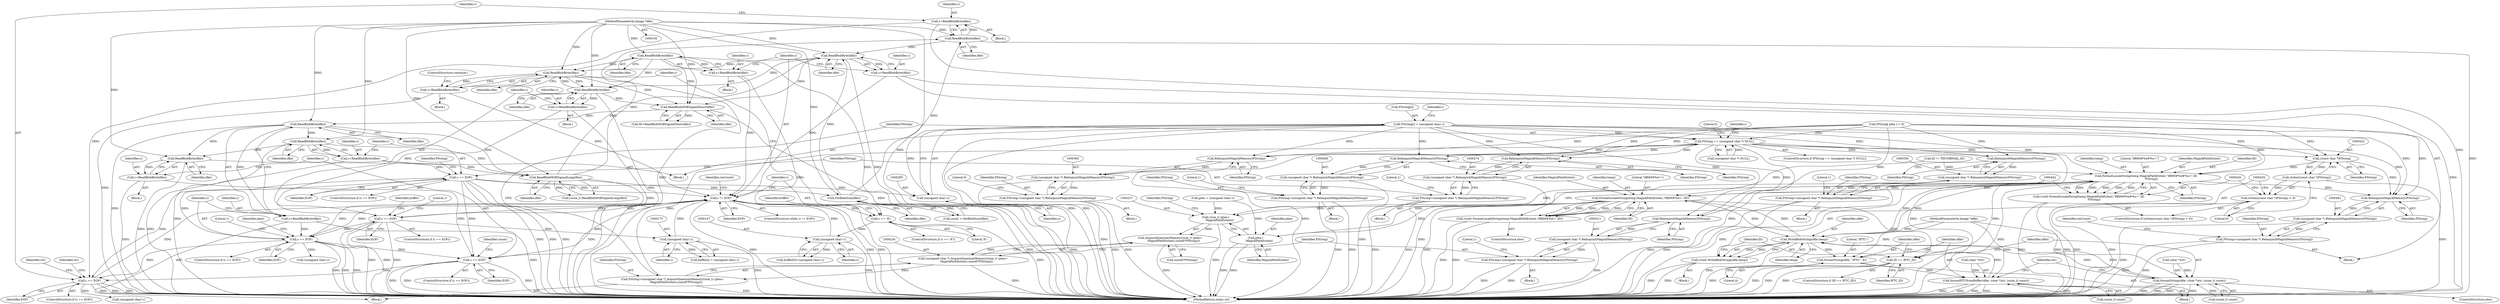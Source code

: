 digraph "0_ImageMagick_cb1214c124e1bd61f7dd551b94a794864861592e@pointer" {
"1000280" [label="(Call,PString[i] = (unsigned char) c)"];
"1000284" [label="(Call,(unsigned char) c)"];
"1000267" [label="(Call,c == EOF)"];
"1000262" [label="(Call,c=ReadBlobByte(ifile))"];
"1000264" [label="(Call,ReadBlobByte(ifile))"];
"1000217" [label="(Call,ReadBlobByte(ifile))"];
"1000204" [label="(Call,ReadBlobMSBSignedShort(ifile))"];
"1000129" [label="(Call,ReadBlobByte(ifile))"];
"1000106" [label="(MethodParameterIn,Image *ifile)"];
"1000488" [label="(Call,ReadBlobByte(ifile))"];
"1000330" [label="(Call,GetBlobSize(ifile))"];
"1000321" [label="(Call,ReadBlobMSBSignedLong(ifile))"];
"1000301" [label="(Call,ReadBlobByte(ifile))"];
"1000384" [label="(Call,ReadBlobByte(ifile))"];
"1000199" [label="(Call,ReadBlobByte(ifile))"];
"1000161" [label="(Call,ReadBlobByte(ifile))"];
"1000220" [label="(Call,c == EOF)"];
"1000215" [label="(Call,c=ReadBlobByte(ifile))"];
"1000164" [label="(Call,c == EOF)"];
"1000159" [label="(Call,c=ReadBlobByte(ifile))"];
"1000132" [label="(Call,c != EOF)"];
"1000127" [label="(Call,c=ReadBlobByte(ifile))"];
"1000486" [label="(Call,c=ReadBlobByte(ifile))"];
"1000197" [label="(Call,c=ReadBlobByte(ifile))"];
"1000146" [label="(Call,(unsigned char) c)"];
"1000137" [label="(Call,c == '8')"];
"1000174" [label="(Call,(unsigned char) c)"];
"1000387" [label="(Call,c == EOF)"];
"1000382" [label="(Call,c=ReadBlobByte(ifile))"];
"1000304" [label="(Call,c == EOF)"];
"1000299" [label="(Call,c=ReadBlobByte(ifile))"];
"1000245" [label="(Call,PString == (unsigned char *) NULL)"];
"1000275" [label="(Call,RelinquishMagickMemory(PString))"];
"1000273" [label="(Call,(unsigned char *) RelinquishMagickMemory(PString))"];
"1000271" [label="(Call,PString=(unsigned char *) RelinquishMagickMemory(PString))"];
"1000312" [label="(Call,RelinquishMagickMemory(PString))"];
"1000310" [label="(Call,(unsigned char *) RelinquishMagickMemory(PString))"];
"1000308" [label="(Call,PString=(unsigned char *) RelinquishMagickMemory(PString))"];
"1000337" [label="(Call,RelinquishMagickMemory(PString))"];
"1000335" [label="(Call,(unsigned char *) RelinquishMagickMemory(PString))"];
"1000333" [label="(Call,PString=(unsigned char *) RelinquishMagickMemory(PString))"];
"1000366" [label="(Call,RelinquishMagickMemory(PString))"];
"1000364" [label="(Call,(unsigned char *) RelinquishMagickMemory(PString))"];
"1000362" [label="(Call,PString=(unsigned char *) RelinquishMagickMemory(PString))"];
"1000401" [label="(Call,RelinquishMagickMemory(PString))"];
"1000399" [label="(Call,(unsigned char *) RelinquishMagickMemory(PString))"];
"1000397" [label="(Call,PString=(unsigned char *) RelinquishMagickMemory(PString))"];
"1000421" [label="(Call,(const char *)PString)"];
"1000420" [label="(Call,strlen((const char *)PString))"];
"1000419" [label="(Call,strlen((const char *)PString) > 0)"];
"1000427" [label="(Call,FormatLocaleString(temp,MagickPathExtent,\"8BIM#%d#%s=\",ID,\n            PString))"];
"1000236" [label="(Call,(size_t) (plen+\n        MagickPathExtent))"];
"1000235" [label="(Call,AcquireQuantumMemory((size_t) (plen+\n        MagickPathExtent),sizeof(*PString)))"];
"1000233" [label="(Call,(unsigned char *) AcquireQuantumMemory((size_t) (plen+\n        MagickPathExtent),sizeof(*PString)))"];
"1000231" [label="(Call,PString=(unsigned char *) AcquireQuantumMemory((size_t) (plen+\n        MagickPathExtent),sizeof(*PString)))"];
"1000238" [label="(Call,plen+\n        MagickPathExtent)"];
"1000425" [label="(Call,(void) FormatLocaleString(temp,MagickPathExtent,\"8BIM#%d#%s=\",ID,\n            PString))"];
"1000436" [label="(Call,FormatLocaleString(temp,MagickPathExtent,\"8BIM#%d=\",ID))"];
"1000434" [label="(Call,(void) FormatLocaleString(temp,MagickPathExtent,\"8BIM#%d=\",ID))"];
"1000443" [label="(Call,WriteBlobString(ofile,temp))"];
"1000441" [label="(Call,(void) WriteBlobString(ofile,temp))"];
"1000451" [label="(Call,formatString(ofile, \"IPTC\", 4))"];
"1000455" [label="(Call,formatIPTCfromBuffer(ofile, (char *)str, (ssize_t) count))"];
"1000464" [label="(Call,formatString(ofile, (char *)str, (ssize_t) count))"];
"1000447" [label="(Call,ID == IPTC_ID)"];
"1000482" [label="(Call,RelinquishMagickMemory(PString))"];
"1000480" [label="(Call,(unsigned char *) RelinquishMagickMemory(PString))"];
"1000478" [label="(Call,PString=(unsigned char *) RelinquishMagickMemory(PString))"];
"1000334" [label="(Identifier,PString)"];
"1000441" [label="(Call,(void) WriteBlobString(ofile,temp))"];
"1000219" [label="(ControlStructure,if (c == EOF))"];
"1000457" [label="(Call,(char *)str)"];
"1000487" [label="(Identifier,c)"];
"1000389" [label="(Identifier,EOF)"];
"1000264" [label="(Call,ReadBlobByte(ifile))"];
"1000129" [label="(Call,ReadBlobByte(ifile))"];
"1000246" [label="(Identifier,PString)"];
"1000251" [label="(Literal,0)"];
"1000243" [label="(Identifier,PString)"];
"1000454" [label="(Literal,4)"];
"1000202" [label="(Call,ID=ReadBlobMSBSignedShort(ifile))"];
"1000436" [label="(Call,FormatLocaleString(temp,MagickPathExtent,\"8BIM#%d=\",ID))"];
"1000216" [label="(Identifier,c)"];
"1000466" [label="(Call,(char *)str)"];
"1000160" [label="(Identifier,c)"];
"1000298" [label="(Block,)"];
"1000392" [label="(Identifier,str)"];
"1000418" [label="(ControlStructure,if (strlen((const char *)PString) > 0))"];
"1000132" [label="(Call,c != EOF)"];
"1000333" [label="(Call,PString=(unsigned char *) RelinquishMagickMemory(PString))"];
"1000402" [label="(Identifier,PString)"];
"1000263" [label="(Identifier,c)"];
"1000201" [label="(ControlStructure,continue;)"];
"1000431" [label="(Identifier,ID)"];
"1000427" [label="(Call,FormatLocaleString(temp,MagickPathExtent,\"8BIM#%d#%s=\",ID,\n            PString))"];
"1000134" [label="(Identifier,EOF)"];
"1000453" [label="(Literal,\"IPTC\")"];
"1000448" [label="(Identifier,ID)"];
"1000270" [label="(Block,)"];
"1000390" [label="(Block,)"];
"1000469" [label="(Call,(ssize_t) count)"];
"1000174" [label="(Call,(unsigned char) c)"];
"1000302" [label="(Identifier,ifile)"];
"1000284" [label="(Call,(unsigned char) c)"];
"1000128" [label="(Identifier,c)"];
"1000485" [label="(Identifier,resCount)"];
"1000332" [label="(Block,)"];
"1000107" [label="(MethodParameterIn,Image *ofile)"];
"1000272" [label="(Identifier,PString)"];
"1000444" [label="(Identifier,ofile)"];
"1000231" [label="(Call,PString=(unsigned char *) AcquireQuantumMemory((size_t) (plen+\n        MagickPathExtent),sizeof(*PString)))"];
"1000138" [label="(Identifier,c)"];
"1000225" [label="(Literal,1)"];
"1000331" [label="(Identifier,ifile)"];
"1000361" [label="(Block,)"];
"1000397" [label="(Call,PString=(unsigned char *) RelinquishMagickMemory(PString))"];
"1000483" [label="(Identifier,PString)"];
"1000489" [label="(Identifier,ifile)"];
"1000338" [label="(Identifier,PString)"];
"1000148" [label="(Identifier,c)"];
"1000460" [label="(Call,(ssize_t) count)"];
"1000388" [label="(Identifier,c)"];
"1000306" [label="(Identifier,EOF)"];
"1000491" [label="(Identifier,resCount)"];
"1000142" [label="(Call,buffer[0]=(unsigned char) c)"];
"1000322" [label="(Identifier,ifile)"];
"1000369" [label="(Literal,0)"];
"1000269" [label="(Identifier,EOF)"];
"1000169" [label="(Literal,1)"];
"1000381" [label="(Block,)"];
"1000432" [label="(Identifier,PString)"];
"1000387" [label="(Call,c == EOF)"];
"1000235" [label="(Call,AcquireQuantumMemory((size_t) (plen+\n        MagickPathExtent),sizeof(*PString)))"];
"1000172" [label="(Identifier,buffer)"];
"1000451" [label="(Call,formatString(ofile, \"IPTC\", 4))"];
"1000366" [label="(Call,RelinquishMagickMemory(PString))"];
"1000398" [label="(Identifier,PString)"];
"1000401" [label="(Call,RelinquishMagickMemory(PString))"];
"1000312" [label="(Call,RelinquishMagickMemory(PString))"];
"1000480" [label="(Call,(unsigned char *) RelinquishMagickMemory(PString))"];
"1000276" [label="(Identifier,PString)"];
"1000450" [label="(Block,)"];
"1000226" [label="(Call,plen = (unsigned char) c)"];
"1000280" [label="(Call,PString[i] = (unsigned char) c)"];
"1000176" [label="(Identifier,c)"];
"1000301" [label="(Call,ReadBlobByte(ifile))"];
"1000287" [label="(Call,PString[ plen ] = 0)"];
"1000382" [label="(Call,c=ReadBlobByte(ifile))"];
"1000486" [label="(Call,c=ReadBlobByte(ifile))"];
"1000166" [label="(Identifier,EOF)"];
"1000136" [label="(ControlStructure,if (c == '8'))"];
"1000299" [label="(Call,c=ReadBlobByte(ifile))"];
"1000133" [label="(Identifier,c)"];
"1000428" [label="(Identifier,temp)"];
"1000275" [label="(Call,RelinquishMagickMemory(PString))"];
"1000318" [label="(Identifier,count)"];
"1000205" [label="(Identifier,ifile)"];
"1000465" [label="(Identifier,ofile)"];
"1000197" [label="(Call,c=ReadBlobByte(ifile))"];
"1000108" [label="(Block,)"];
"1000305" [label="(Identifier,c)"];
"1000445" [label="(Identifier,temp)"];
"1000439" [label="(Literal,\"8BIM#%d=\")"];
"1000367" [label="(Identifier,PString)"];
"1000464" [label="(Call,formatString(ofile, (char *)str, (ssize_t) count))"];
"1000335" [label="(Call,(unsigned char *) RelinquishMagickMemory(PString))"];
"1000385" [label="(Identifier,ifile)"];
"1000217" [label="(Call,ReadBlobByte(ifile))"];
"1000267" [label="(Call,c == EOF)"];
"1000130" [label="(Identifier,ifile)"];
"1000232" [label="(Identifier,PString)"];
"1000271" [label="(Call,PString=(unsigned char *) RelinquishMagickMemory(PString))"];
"1000158" [label="(Block,)"];
"1000310" [label="(Call,(unsigned char *) RelinquishMagickMemory(PString))"];
"1000440" [label="(Identifier,ID)"];
"1000254" [label="(Identifier,i)"];
"1000473" [label="(Identifier,str)"];
"1000165" [label="(Identifier,c)"];
"1000463" [label="(ControlStructure,else)"];
"1000282" [label="(Identifier,PString)"];
"1000286" [label="(Identifier,c)"];
"1000300" [label="(Identifier,c)"];
"1000307" [label="(Block,)"];
"1000244" [label="(ControlStructure,if (PString == (unsigned char *) NULL))"];
"1000159" [label="(Call,c=ReadBlobByte(ifile))"];
"1000162" [label="(Identifier,ifile)"];
"1000423" [label="(Identifier,PString)"];
"1000266" [label="(ControlStructure,if (c == EOF))"];
"1000419" [label="(Call,strlen((const char *)PString) > 0)"];
"1000328" [label="(Call,count > GetBlobSize(ifile))"];
"1000363" [label="(Identifier,PString)"];
"1000420" [label="(Call,strlen((const char *)PString))"];
"1000273" [label="(Call,(unsigned char *) RelinquishMagickMemory(PString))"];
"1000281" [label="(Call,PString[i])"];
"1000434" [label="(Call,(void) FormatLocaleString(temp,MagickPathExtent,\"8BIM#%d=\",ID))"];
"1000144" [label="(Identifier,buffer)"];
"1000247" [label="(Call,(unsigned char *) NULL)"];
"1000303" [label="(ControlStructure,if (c == EOF))"];
"1000313" [label="(Identifier,PString)"];
"1000414" [label="(Call,ID != THUMBNAIL_ID)"];
"1000260" [label="(Identifier,i)"];
"1000240" [label="(Identifier,MagickPathExtent)"];
"1000446" [label="(ControlStructure,if (ID == IPTC_ID))"];
"1000215" [label="(Call,c=ReadBlobByte(ifile))"];
"1000384" [label="(Call,ReadBlobByte(ifile))"];
"1000308" [label="(Call,PString=(unsigned char *) RelinquishMagickMemory(PString))"];
"1000456" [label="(Identifier,ofile)"];
"1000222" [label="(Identifier,EOF)"];
"1000430" [label="(Literal,\"8BIM#%d#%s=\")"];
"1000227" [label="(Identifier,plen)"];
"1000417" [label="(Block,)"];
"1000319" [label="(Call,(ssize_t) ReadBlobMSBSignedLong(ifile))"];
"1000425" [label="(Call,(void) FormatLocaleString(temp,MagickPathExtent,\"8BIM#%d#%s=\",ID,\n            PString))"];
"1000492" [label="(MethodReturn,static int)"];
"1000204" [label="(Call,ReadBlobMSBSignedShort(ifile))"];
"1000127" [label="(Call,c=ReadBlobByte(ifile))"];
"1000164" [label="(Call,c == EOF)"];
"1000452" [label="(Identifier,ofile)"];
"1000239" [label="(Identifier,plen)"];
"1000137" [label="(Call,c == '8')"];
"1000221" [label="(Identifier,c)"];
"1000316" [label="(Literal,1)"];
"1000362" [label="(Call,PString=(unsigned char *) RelinquishMagickMemory(PString))"];
"1000424" [label="(Literal,0)"];
"1000443" [label="(Call,WriteBlobString(ofile,temp))"];
"1000199" [label="(Call,ReadBlobByte(ifile))"];
"1000218" [label="(Identifier,ifile)"];
"1000386" [label="(ControlStructure,if (c == EOF))"];
"1000341" [label="(Literal,1)"];
"1000213" [label="(Block,)"];
"1000170" [label="(Call,buffer[i] = (unsigned char) c)"];
"1000321" [label="(Call,ReadBlobMSBSignedLong(ifile))"];
"1000139" [label="(Literal,'8')"];
"1000161" [label="(Call,ReadBlobByte(ifile))"];
"1000200" [label="(Identifier,ifile)"];
"1000482" [label="(Call,RelinquishMagickMemory(PString))"];
"1000438" [label="(Identifier,MagickPathExtent)"];
"1000478" [label="(Call,PString=(unsigned char *) RelinquishMagickMemory(PString))"];
"1000163" [label="(ControlStructure,if (c == EOF))"];
"1000265" [label="(Identifier,ifile)"];
"1000245" [label="(Call,PString == (unsigned char *) NULL)"];
"1000447" [label="(Call,ID == IPTC_ID)"];
"1000455" [label="(Call,formatIPTCfromBuffer(ofile, (char *)str, (ssize_t) count))"];
"1000268" [label="(Identifier,c)"];
"1000408" [label="(Identifier,str)"];
"1000106" [label="(MethodParameterIn,Image *ifile)"];
"1000479" [label="(Identifier,PString)"];
"1000437" [label="(Identifier,temp)"];
"1000488" [label="(Call,ReadBlobByte(ifile))"];
"1000262" [label="(Call,c=ReadBlobByte(ifile))"];
"1000364" [label="(Call,(unsigned char *) RelinquishMagickMemory(PString))"];
"1000399" [label="(Call,(unsigned char *) RelinquishMagickMemory(PString))"];
"1000241" [label="(Call,sizeof(*PString))"];
"1000220" [label="(Call,c == EOF)"];
"1000433" [label="(ControlStructure,else)"];
"1000410" [label="(Call,(unsigned char) c)"];
"1000236" [label="(Call,(size_t) (plen+\n        MagickPathExtent))"];
"1000135" [label="(Block,)"];
"1000198" [label="(Identifier,c)"];
"1000429" [label="(Identifier,MagickPathExtent)"];
"1000233" [label="(Call,(unsigned char *) AcquireQuantumMemory((size_t) (plen+\n        MagickPathExtent),sizeof(*PString)))"];
"1000383" [label="(Identifier,c)"];
"1000304" [label="(Call,c == EOF)"];
"1000228" [label="(Call,(unsigned char) c)"];
"1000421" [label="(Call,(const char *)PString)"];
"1000196" [label="(Block,)"];
"1000330" [label="(Call,GetBlobSize(ifile))"];
"1000405" [label="(Literal,1)"];
"1000238" [label="(Call,plen+\n        MagickPathExtent)"];
"1000261" [label="(Block,)"];
"1000449" [label="(Identifier,IPTC_ID)"];
"1000131" [label="(ControlStructure,while (c != EOF))"];
"1000146" [label="(Call,(unsigned char) c)"];
"1000279" [label="(Literal,1)"];
"1000337" [label="(Call,RelinquishMagickMemory(PString))"];
"1000309" [label="(Identifier,PString)"];
"1000280" -> "1000261"  [label="AST: "];
"1000280" -> "1000284"  [label="CFG: "];
"1000281" -> "1000280"  [label="AST: "];
"1000284" -> "1000280"  [label="AST: "];
"1000260" -> "1000280"  [label="CFG: "];
"1000280" -> "1000492"  [label="DDG: "];
"1000280" -> "1000492"  [label="DDG: "];
"1000280" -> "1000245"  [label="DDG: "];
"1000280" -> "1000275"  [label="DDG: "];
"1000284" -> "1000280"  [label="DDG: "];
"1000280" -> "1000312"  [label="DDG: "];
"1000280" -> "1000337"  [label="DDG: "];
"1000280" -> "1000366"  [label="DDG: "];
"1000280" -> "1000401"  [label="DDG: "];
"1000280" -> "1000421"  [label="DDG: "];
"1000280" -> "1000427"  [label="DDG: "];
"1000280" -> "1000482"  [label="DDG: "];
"1000284" -> "1000286"  [label="CFG: "];
"1000285" -> "1000284"  [label="AST: "];
"1000286" -> "1000284"  [label="AST: "];
"1000284" -> "1000492"  [label="DDG: "];
"1000267" -> "1000284"  [label="DDG: "];
"1000267" -> "1000266"  [label="AST: "];
"1000267" -> "1000269"  [label="CFG: "];
"1000268" -> "1000267"  [label="AST: "];
"1000269" -> "1000267"  [label="AST: "];
"1000272" -> "1000267"  [label="CFG: "];
"1000282" -> "1000267"  [label="CFG: "];
"1000267" -> "1000492"  [label="DDG: "];
"1000267" -> "1000492"  [label="DDG: "];
"1000267" -> "1000492"  [label="DDG: "];
"1000267" -> "1000132"  [label="DDG: "];
"1000262" -> "1000267"  [label="DDG: "];
"1000220" -> "1000267"  [label="DDG: "];
"1000267" -> "1000304"  [label="DDG: "];
"1000267" -> "1000387"  [label="DDG: "];
"1000262" -> "1000261"  [label="AST: "];
"1000262" -> "1000264"  [label="CFG: "];
"1000263" -> "1000262"  [label="AST: "];
"1000264" -> "1000262"  [label="AST: "];
"1000268" -> "1000262"  [label="CFG: "];
"1000262" -> "1000492"  [label="DDG: "];
"1000264" -> "1000262"  [label="DDG: "];
"1000264" -> "1000265"  [label="CFG: "];
"1000265" -> "1000264"  [label="AST: "];
"1000264" -> "1000492"  [label="DDG: "];
"1000217" -> "1000264"  [label="DDG: "];
"1000106" -> "1000264"  [label="DDG: "];
"1000264" -> "1000301"  [label="DDG: "];
"1000264" -> "1000321"  [label="DDG: "];
"1000217" -> "1000215"  [label="AST: "];
"1000217" -> "1000218"  [label="CFG: "];
"1000218" -> "1000217"  [label="AST: "];
"1000215" -> "1000217"  [label="CFG: "];
"1000217" -> "1000492"  [label="DDG: "];
"1000217" -> "1000215"  [label="DDG: "];
"1000204" -> "1000217"  [label="DDG: "];
"1000106" -> "1000217"  [label="DDG: "];
"1000217" -> "1000301"  [label="DDG: "];
"1000217" -> "1000321"  [label="DDG: "];
"1000204" -> "1000202"  [label="AST: "];
"1000204" -> "1000205"  [label="CFG: "];
"1000205" -> "1000204"  [label="AST: "];
"1000202" -> "1000204"  [label="CFG: "];
"1000204" -> "1000492"  [label="DDG: "];
"1000204" -> "1000202"  [label="DDG: "];
"1000129" -> "1000204"  [label="DDG: "];
"1000488" -> "1000204"  [label="DDG: "];
"1000199" -> "1000204"  [label="DDG: "];
"1000161" -> "1000204"  [label="DDG: "];
"1000106" -> "1000204"  [label="DDG: "];
"1000129" -> "1000127"  [label="AST: "];
"1000129" -> "1000130"  [label="CFG: "];
"1000130" -> "1000129"  [label="AST: "];
"1000127" -> "1000129"  [label="CFG: "];
"1000129" -> "1000492"  [label="DDG: "];
"1000129" -> "1000127"  [label="DDG: "];
"1000106" -> "1000129"  [label="DDG: "];
"1000129" -> "1000161"  [label="DDG: "];
"1000129" -> "1000199"  [label="DDG: "];
"1000106" -> "1000105"  [label="AST: "];
"1000106" -> "1000492"  [label="DDG: "];
"1000106" -> "1000161"  [label="DDG: "];
"1000106" -> "1000199"  [label="DDG: "];
"1000106" -> "1000301"  [label="DDG: "];
"1000106" -> "1000321"  [label="DDG: "];
"1000106" -> "1000330"  [label="DDG: "];
"1000106" -> "1000384"  [label="DDG: "];
"1000106" -> "1000488"  [label="DDG: "];
"1000488" -> "1000486"  [label="AST: "];
"1000488" -> "1000489"  [label="CFG: "];
"1000489" -> "1000488"  [label="AST: "];
"1000486" -> "1000488"  [label="CFG: "];
"1000488" -> "1000492"  [label="DDG: "];
"1000488" -> "1000161"  [label="DDG: "];
"1000488" -> "1000199"  [label="DDG: "];
"1000488" -> "1000486"  [label="DDG: "];
"1000330" -> "1000488"  [label="DDG: "];
"1000321" -> "1000488"  [label="DDG: "];
"1000384" -> "1000488"  [label="DDG: "];
"1000330" -> "1000328"  [label="AST: "];
"1000330" -> "1000331"  [label="CFG: "];
"1000331" -> "1000330"  [label="AST: "];
"1000328" -> "1000330"  [label="CFG: "];
"1000330" -> "1000492"  [label="DDG: "];
"1000330" -> "1000328"  [label="DDG: "];
"1000321" -> "1000330"  [label="DDG: "];
"1000330" -> "1000384"  [label="DDG: "];
"1000321" -> "1000319"  [label="AST: "];
"1000321" -> "1000322"  [label="CFG: "];
"1000322" -> "1000321"  [label="AST: "];
"1000319" -> "1000321"  [label="CFG: "];
"1000321" -> "1000492"  [label="DDG: "];
"1000321" -> "1000319"  [label="DDG: "];
"1000301" -> "1000321"  [label="DDG: "];
"1000321" -> "1000384"  [label="DDG: "];
"1000301" -> "1000299"  [label="AST: "];
"1000301" -> "1000302"  [label="CFG: "];
"1000302" -> "1000301"  [label="AST: "];
"1000299" -> "1000301"  [label="CFG: "];
"1000301" -> "1000492"  [label="DDG: "];
"1000301" -> "1000299"  [label="DDG: "];
"1000384" -> "1000382"  [label="AST: "];
"1000384" -> "1000385"  [label="CFG: "];
"1000385" -> "1000384"  [label="AST: "];
"1000382" -> "1000384"  [label="CFG: "];
"1000384" -> "1000492"  [label="DDG: "];
"1000384" -> "1000382"  [label="DDG: "];
"1000199" -> "1000197"  [label="AST: "];
"1000199" -> "1000200"  [label="CFG: "];
"1000200" -> "1000199"  [label="AST: "];
"1000197" -> "1000199"  [label="CFG: "];
"1000199" -> "1000492"  [label="DDG: "];
"1000199" -> "1000161"  [label="DDG: "];
"1000199" -> "1000197"  [label="DDG: "];
"1000161" -> "1000199"  [label="DDG: "];
"1000161" -> "1000159"  [label="AST: "];
"1000161" -> "1000162"  [label="CFG: "];
"1000162" -> "1000161"  [label="AST: "];
"1000159" -> "1000161"  [label="CFG: "];
"1000161" -> "1000492"  [label="DDG: "];
"1000161" -> "1000159"  [label="DDG: "];
"1000220" -> "1000219"  [label="AST: "];
"1000220" -> "1000222"  [label="CFG: "];
"1000221" -> "1000220"  [label="AST: "];
"1000222" -> "1000220"  [label="AST: "];
"1000225" -> "1000220"  [label="CFG: "];
"1000227" -> "1000220"  [label="CFG: "];
"1000220" -> "1000492"  [label="DDG: "];
"1000220" -> "1000492"  [label="DDG: "];
"1000220" -> "1000492"  [label="DDG: "];
"1000220" -> "1000132"  [label="DDG: "];
"1000215" -> "1000220"  [label="DDG: "];
"1000164" -> "1000220"  [label="DDG: "];
"1000132" -> "1000220"  [label="DDG: "];
"1000220" -> "1000228"  [label="DDG: "];
"1000220" -> "1000304"  [label="DDG: "];
"1000220" -> "1000387"  [label="DDG: "];
"1000215" -> "1000213"  [label="AST: "];
"1000216" -> "1000215"  [label="AST: "];
"1000221" -> "1000215"  [label="CFG: "];
"1000215" -> "1000492"  [label="DDG: "];
"1000164" -> "1000163"  [label="AST: "];
"1000164" -> "1000166"  [label="CFG: "];
"1000165" -> "1000164"  [label="AST: "];
"1000166" -> "1000164"  [label="AST: "];
"1000169" -> "1000164"  [label="CFG: "];
"1000172" -> "1000164"  [label="CFG: "];
"1000164" -> "1000492"  [label="DDG: "];
"1000164" -> "1000492"  [label="DDG: "];
"1000164" -> "1000492"  [label="DDG: "];
"1000164" -> "1000132"  [label="DDG: "];
"1000159" -> "1000164"  [label="DDG: "];
"1000132" -> "1000164"  [label="DDG: "];
"1000164" -> "1000174"  [label="DDG: "];
"1000159" -> "1000158"  [label="AST: "];
"1000160" -> "1000159"  [label="AST: "];
"1000165" -> "1000159"  [label="CFG: "];
"1000159" -> "1000492"  [label="DDG: "];
"1000132" -> "1000131"  [label="AST: "];
"1000132" -> "1000134"  [label="CFG: "];
"1000133" -> "1000132"  [label="AST: "];
"1000134" -> "1000132"  [label="AST: "];
"1000138" -> "1000132"  [label="CFG: "];
"1000491" -> "1000132"  [label="CFG: "];
"1000132" -> "1000492"  [label="DDG: "];
"1000132" -> "1000492"  [label="DDG: "];
"1000132" -> "1000492"  [label="DDG: "];
"1000127" -> "1000132"  [label="DDG: "];
"1000486" -> "1000132"  [label="DDG: "];
"1000197" -> "1000132"  [label="DDG: "];
"1000146" -> "1000132"  [label="DDG: "];
"1000174" -> "1000132"  [label="DDG: "];
"1000387" -> "1000132"  [label="DDG: "];
"1000304" -> "1000132"  [label="DDG: "];
"1000132" -> "1000137"  [label="DDG: "];
"1000127" -> "1000108"  [label="AST: "];
"1000128" -> "1000127"  [label="AST: "];
"1000133" -> "1000127"  [label="CFG: "];
"1000127" -> "1000492"  [label="DDG: "];
"1000486" -> "1000135"  [label="AST: "];
"1000487" -> "1000486"  [label="AST: "];
"1000133" -> "1000486"  [label="CFG: "];
"1000486" -> "1000492"  [label="DDG: "];
"1000197" -> "1000196"  [label="AST: "];
"1000198" -> "1000197"  [label="AST: "];
"1000201" -> "1000197"  [label="CFG: "];
"1000197" -> "1000492"  [label="DDG: "];
"1000146" -> "1000142"  [label="AST: "];
"1000146" -> "1000148"  [label="CFG: "];
"1000147" -> "1000146"  [label="AST: "];
"1000148" -> "1000146"  [label="AST: "];
"1000142" -> "1000146"  [label="CFG: "];
"1000146" -> "1000492"  [label="DDG: "];
"1000146" -> "1000142"  [label="DDG: "];
"1000137" -> "1000146"  [label="DDG: "];
"1000137" -> "1000136"  [label="AST: "];
"1000137" -> "1000139"  [label="CFG: "];
"1000138" -> "1000137"  [label="AST: "];
"1000139" -> "1000137"  [label="AST: "];
"1000144" -> "1000137"  [label="CFG: "];
"1000198" -> "1000137"  [label="CFG: "];
"1000137" -> "1000492"  [label="DDG: "];
"1000174" -> "1000170"  [label="AST: "];
"1000174" -> "1000176"  [label="CFG: "];
"1000175" -> "1000174"  [label="AST: "];
"1000176" -> "1000174"  [label="AST: "];
"1000170" -> "1000174"  [label="CFG: "];
"1000174" -> "1000492"  [label="DDG: "];
"1000174" -> "1000170"  [label="DDG: "];
"1000387" -> "1000386"  [label="AST: "];
"1000387" -> "1000389"  [label="CFG: "];
"1000388" -> "1000387"  [label="AST: "];
"1000389" -> "1000387"  [label="AST: "];
"1000392" -> "1000387"  [label="CFG: "];
"1000408" -> "1000387"  [label="CFG: "];
"1000387" -> "1000492"  [label="DDG: "];
"1000387" -> "1000492"  [label="DDG: "];
"1000387" -> "1000492"  [label="DDG: "];
"1000382" -> "1000387"  [label="DDG: "];
"1000304" -> "1000387"  [label="DDG: "];
"1000387" -> "1000410"  [label="DDG: "];
"1000382" -> "1000381"  [label="AST: "];
"1000383" -> "1000382"  [label="AST: "];
"1000388" -> "1000382"  [label="CFG: "];
"1000382" -> "1000492"  [label="DDG: "];
"1000304" -> "1000303"  [label="AST: "];
"1000304" -> "1000306"  [label="CFG: "];
"1000305" -> "1000304"  [label="AST: "];
"1000306" -> "1000304"  [label="AST: "];
"1000309" -> "1000304"  [label="CFG: "];
"1000318" -> "1000304"  [label="CFG: "];
"1000304" -> "1000492"  [label="DDG: "];
"1000304" -> "1000492"  [label="DDG: "];
"1000304" -> "1000492"  [label="DDG: "];
"1000299" -> "1000304"  [label="DDG: "];
"1000299" -> "1000298"  [label="AST: "];
"1000300" -> "1000299"  [label="AST: "];
"1000305" -> "1000299"  [label="CFG: "];
"1000299" -> "1000492"  [label="DDG: "];
"1000245" -> "1000244"  [label="AST: "];
"1000245" -> "1000247"  [label="CFG: "];
"1000246" -> "1000245"  [label="AST: "];
"1000247" -> "1000245"  [label="AST: "];
"1000251" -> "1000245"  [label="CFG: "];
"1000254" -> "1000245"  [label="CFG: "];
"1000245" -> "1000492"  [label="DDG: "];
"1000245" -> "1000492"  [label="DDG: "];
"1000245" -> "1000492"  [label="DDG: "];
"1000231" -> "1000245"  [label="DDG: "];
"1000287" -> "1000245"  [label="DDG: "];
"1000247" -> "1000245"  [label="DDG: "];
"1000245" -> "1000275"  [label="DDG: "];
"1000245" -> "1000312"  [label="DDG: "];
"1000245" -> "1000337"  [label="DDG: "];
"1000245" -> "1000366"  [label="DDG: "];
"1000245" -> "1000401"  [label="DDG: "];
"1000245" -> "1000421"  [label="DDG: "];
"1000245" -> "1000482"  [label="DDG: "];
"1000275" -> "1000273"  [label="AST: "];
"1000275" -> "1000276"  [label="CFG: "];
"1000276" -> "1000275"  [label="AST: "];
"1000273" -> "1000275"  [label="CFG: "];
"1000275" -> "1000273"  [label="DDG: "];
"1000287" -> "1000275"  [label="DDG: "];
"1000273" -> "1000271"  [label="AST: "];
"1000274" -> "1000273"  [label="AST: "];
"1000271" -> "1000273"  [label="CFG: "];
"1000273" -> "1000492"  [label="DDG: "];
"1000273" -> "1000271"  [label="DDG: "];
"1000271" -> "1000270"  [label="AST: "];
"1000272" -> "1000271"  [label="AST: "];
"1000279" -> "1000271"  [label="CFG: "];
"1000271" -> "1000492"  [label="DDG: "];
"1000271" -> "1000492"  [label="DDG: "];
"1000312" -> "1000310"  [label="AST: "];
"1000312" -> "1000313"  [label="CFG: "];
"1000313" -> "1000312"  [label="AST: "];
"1000310" -> "1000312"  [label="CFG: "];
"1000312" -> "1000310"  [label="DDG: "];
"1000287" -> "1000312"  [label="DDG: "];
"1000310" -> "1000308"  [label="AST: "];
"1000311" -> "1000310"  [label="AST: "];
"1000308" -> "1000310"  [label="CFG: "];
"1000310" -> "1000492"  [label="DDG: "];
"1000310" -> "1000308"  [label="DDG: "];
"1000308" -> "1000307"  [label="AST: "];
"1000309" -> "1000308"  [label="AST: "];
"1000316" -> "1000308"  [label="CFG: "];
"1000308" -> "1000492"  [label="DDG: "];
"1000308" -> "1000492"  [label="DDG: "];
"1000337" -> "1000335"  [label="AST: "];
"1000337" -> "1000338"  [label="CFG: "];
"1000338" -> "1000337"  [label="AST: "];
"1000335" -> "1000337"  [label="CFG: "];
"1000337" -> "1000335"  [label="DDG: "];
"1000287" -> "1000337"  [label="DDG: "];
"1000335" -> "1000333"  [label="AST: "];
"1000336" -> "1000335"  [label="AST: "];
"1000333" -> "1000335"  [label="CFG: "];
"1000335" -> "1000492"  [label="DDG: "];
"1000335" -> "1000333"  [label="DDG: "];
"1000333" -> "1000332"  [label="AST: "];
"1000334" -> "1000333"  [label="AST: "];
"1000341" -> "1000333"  [label="CFG: "];
"1000333" -> "1000492"  [label="DDG: "];
"1000333" -> "1000492"  [label="DDG: "];
"1000366" -> "1000364"  [label="AST: "];
"1000366" -> "1000367"  [label="CFG: "];
"1000367" -> "1000366"  [label="AST: "];
"1000364" -> "1000366"  [label="CFG: "];
"1000366" -> "1000364"  [label="DDG: "];
"1000287" -> "1000366"  [label="DDG: "];
"1000364" -> "1000362"  [label="AST: "];
"1000365" -> "1000364"  [label="AST: "];
"1000362" -> "1000364"  [label="CFG: "];
"1000364" -> "1000492"  [label="DDG: "];
"1000364" -> "1000362"  [label="DDG: "];
"1000362" -> "1000361"  [label="AST: "];
"1000363" -> "1000362"  [label="AST: "];
"1000369" -> "1000362"  [label="CFG: "];
"1000362" -> "1000492"  [label="DDG: "];
"1000362" -> "1000492"  [label="DDG: "];
"1000401" -> "1000399"  [label="AST: "];
"1000401" -> "1000402"  [label="CFG: "];
"1000402" -> "1000401"  [label="AST: "];
"1000399" -> "1000401"  [label="CFG: "];
"1000401" -> "1000399"  [label="DDG: "];
"1000287" -> "1000401"  [label="DDG: "];
"1000399" -> "1000397"  [label="AST: "];
"1000400" -> "1000399"  [label="AST: "];
"1000397" -> "1000399"  [label="CFG: "];
"1000399" -> "1000492"  [label="DDG: "];
"1000399" -> "1000397"  [label="DDG: "];
"1000397" -> "1000390"  [label="AST: "];
"1000398" -> "1000397"  [label="AST: "];
"1000405" -> "1000397"  [label="CFG: "];
"1000397" -> "1000492"  [label="DDG: "];
"1000397" -> "1000492"  [label="DDG: "];
"1000421" -> "1000420"  [label="AST: "];
"1000421" -> "1000423"  [label="CFG: "];
"1000422" -> "1000421"  [label="AST: "];
"1000423" -> "1000421"  [label="AST: "];
"1000420" -> "1000421"  [label="CFG: "];
"1000421" -> "1000420"  [label="DDG: "];
"1000287" -> "1000421"  [label="DDG: "];
"1000421" -> "1000427"  [label="DDG: "];
"1000421" -> "1000482"  [label="DDG: "];
"1000420" -> "1000419"  [label="AST: "];
"1000424" -> "1000420"  [label="CFG: "];
"1000420" -> "1000492"  [label="DDG: "];
"1000420" -> "1000419"  [label="DDG: "];
"1000419" -> "1000418"  [label="AST: "];
"1000419" -> "1000424"  [label="CFG: "];
"1000424" -> "1000419"  [label="AST: "];
"1000426" -> "1000419"  [label="CFG: "];
"1000435" -> "1000419"  [label="CFG: "];
"1000419" -> "1000492"  [label="DDG: "];
"1000419" -> "1000492"  [label="DDG: "];
"1000427" -> "1000425"  [label="AST: "];
"1000427" -> "1000432"  [label="CFG: "];
"1000428" -> "1000427"  [label="AST: "];
"1000429" -> "1000427"  [label="AST: "];
"1000430" -> "1000427"  [label="AST: "];
"1000431" -> "1000427"  [label="AST: "];
"1000432" -> "1000427"  [label="AST: "];
"1000425" -> "1000427"  [label="CFG: "];
"1000427" -> "1000492"  [label="DDG: "];
"1000427" -> "1000236"  [label="DDG: "];
"1000427" -> "1000238"  [label="DDG: "];
"1000427" -> "1000425"  [label="DDG: "];
"1000427" -> "1000425"  [label="DDG: "];
"1000427" -> "1000425"  [label="DDG: "];
"1000427" -> "1000425"  [label="DDG: "];
"1000427" -> "1000425"  [label="DDG: "];
"1000443" -> "1000427"  [label="DDG: "];
"1000436" -> "1000427"  [label="DDG: "];
"1000414" -> "1000427"  [label="DDG: "];
"1000287" -> "1000427"  [label="DDG: "];
"1000427" -> "1000436"  [label="DDG: "];
"1000427" -> "1000443"  [label="DDG: "];
"1000427" -> "1000447"  [label="DDG: "];
"1000427" -> "1000482"  [label="DDG: "];
"1000236" -> "1000235"  [label="AST: "];
"1000236" -> "1000238"  [label="CFG: "];
"1000237" -> "1000236"  [label="AST: "];
"1000238" -> "1000236"  [label="AST: "];
"1000243" -> "1000236"  [label="CFG: "];
"1000236" -> "1000492"  [label="DDG: "];
"1000236" -> "1000235"  [label="DDG: "];
"1000226" -> "1000236"  [label="DDG: "];
"1000436" -> "1000236"  [label="DDG: "];
"1000235" -> "1000233"  [label="AST: "];
"1000235" -> "1000241"  [label="CFG: "];
"1000241" -> "1000235"  [label="AST: "];
"1000233" -> "1000235"  [label="CFG: "];
"1000235" -> "1000492"  [label="DDG: "];
"1000235" -> "1000233"  [label="DDG: "];
"1000233" -> "1000231"  [label="AST: "];
"1000234" -> "1000233"  [label="AST: "];
"1000231" -> "1000233"  [label="CFG: "];
"1000233" -> "1000492"  [label="DDG: "];
"1000233" -> "1000231"  [label="DDG: "];
"1000231" -> "1000213"  [label="AST: "];
"1000232" -> "1000231"  [label="AST: "];
"1000246" -> "1000231"  [label="CFG: "];
"1000231" -> "1000492"  [label="DDG: "];
"1000238" -> "1000240"  [label="CFG: "];
"1000239" -> "1000238"  [label="AST: "];
"1000240" -> "1000238"  [label="AST: "];
"1000238" -> "1000492"  [label="DDG: "];
"1000238" -> "1000492"  [label="DDG: "];
"1000226" -> "1000238"  [label="DDG: "];
"1000436" -> "1000238"  [label="DDG: "];
"1000425" -> "1000418"  [label="AST: "];
"1000426" -> "1000425"  [label="AST: "];
"1000442" -> "1000425"  [label="CFG: "];
"1000425" -> "1000492"  [label="DDG: "];
"1000425" -> "1000492"  [label="DDG: "];
"1000436" -> "1000434"  [label="AST: "];
"1000436" -> "1000440"  [label="CFG: "];
"1000437" -> "1000436"  [label="AST: "];
"1000438" -> "1000436"  [label="AST: "];
"1000439" -> "1000436"  [label="AST: "];
"1000440" -> "1000436"  [label="AST: "];
"1000434" -> "1000436"  [label="CFG: "];
"1000436" -> "1000492"  [label="DDG: "];
"1000436" -> "1000434"  [label="DDG: "];
"1000436" -> "1000434"  [label="DDG: "];
"1000436" -> "1000434"  [label="DDG: "];
"1000436" -> "1000434"  [label="DDG: "];
"1000443" -> "1000436"  [label="DDG: "];
"1000414" -> "1000436"  [label="DDG: "];
"1000436" -> "1000443"  [label="DDG: "];
"1000436" -> "1000447"  [label="DDG: "];
"1000434" -> "1000433"  [label="AST: "];
"1000435" -> "1000434"  [label="AST: "];
"1000442" -> "1000434"  [label="CFG: "];
"1000434" -> "1000492"  [label="DDG: "];
"1000434" -> "1000492"  [label="DDG: "];
"1000443" -> "1000441"  [label="AST: "];
"1000443" -> "1000445"  [label="CFG: "];
"1000444" -> "1000443"  [label="AST: "];
"1000445" -> "1000443"  [label="AST: "];
"1000441" -> "1000443"  [label="CFG: "];
"1000443" -> "1000492"  [label="DDG: "];
"1000443" -> "1000441"  [label="DDG: "];
"1000443" -> "1000441"  [label="DDG: "];
"1000455" -> "1000443"  [label="DDG: "];
"1000464" -> "1000443"  [label="DDG: "];
"1000107" -> "1000443"  [label="DDG: "];
"1000443" -> "1000451"  [label="DDG: "];
"1000443" -> "1000464"  [label="DDG: "];
"1000441" -> "1000417"  [label="AST: "];
"1000442" -> "1000441"  [label="AST: "];
"1000448" -> "1000441"  [label="CFG: "];
"1000441" -> "1000492"  [label="DDG: "];
"1000441" -> "1000492"  [label="DDG: "];
"1000451" -> "1000450"  [label="AST: "];
"1000451" -> "1000454"  [label="CFG: "];
"1000452" -> "1000451"  [label="AST: "];
"1000453" -> "1000451"  [label="AST: "];
"1000454" -> "1000451"  [label="AST: "];
"1000456" -> "1000451"  [label="CFG: "];
"1000451" -> "1000492"  [label="DDG: "];
"1000107" -> "1000451"  [label="DDG: "];
"1000451" -> "1000455"  [label="DDG: "];
"1000455" -> "1000450"  [label="AST: "];
"1000455" -> "1000460"  [label="CFG: "];
"1000456" -> "1000455"  [label="AST: "];
"1000457" -> "1000455"  [label="AST: "];
"1000460" -> "1000455"  [label="AST: "];
"1000473" -> "1000455"  [label="CFG: "];
"1000455" -> "1000492"  [label="DDG: "];
"1000455" -> "1000492"  [label="DDG: "];
"1000455" -> "1000492"  [label="DDG: "];
"1000455" -> "1000492"  [label="DDG: "];
"1000107" -> "1000455"  [label="DDG: "];
"1000457" -> "1000455"  [label="DDG: "];
"1000460" -> "1000455"  [label="DDG: "];
"1000464" -> "1000463"  [label="AST: "];
"1000464" -> "1000469"  [label="CFG: "];
"1000465" -> "1000464"  [label="AST: "];
"1000466" -> "1000464"  [label="AST: "];
"1000469" -> "1000464"  [label="AST: "];
"1000473" -> "1000464"  [label="CFG: "];
"1000464" -> "1000492"  [label="DDG: "];
"1000464" -> "1000492"  [label="DDG: "];
"1000464" -> "1000492"  [label="DDG: "];
"1000464" -> "1000492"  [label="DDG: "];
"1000107" -> "1000464"  [label="DDG: "];
"1000466" -> "1000464"  [label="DDG: "];
"1000469" -> "1000464"  [label="DDG: "];
"1000447" -> "1000446"  [label="AST: "];
"1000447" -> "1000449"  [label="CFG: "];
"1000448" -> "1000447"  [label="AST: "];
"1000449" -> "1000447"  [label="AST: "];
"1000452" -> "1000447"  [label="CFG: "];
"1000465" -> "1000447"  [label="CFG: "];
"1000447" -> "1000492"  [label="DDG: "];
"1000447" -> "1000492"  [label="DDG: "];
"1000447" -> "1000492"  [label="DDG: "];
"1000482" -> "1000480"  [label="AST: "];
"1000482" -> "1000483"  [label="CFG: "];
"1000483" -> "1000482"  [label="AST: "];
"1000480" -> "1000482"  [label="CFG: "];
"1000482" -> "1000480"  [label="DDG: "];
"1000287" -> "1000482"  [label="DDG: "];
"1000480" -> "1000478"  [label="AST: "];
"1000481" -> "1000480"  [label="AST: "];
"1000478" -> "1000480"  [label="CFG: "];
"1000480" -> "1000492"  [label="DDG: "];
"1000480" -> "1000478"  [label="DDG: "];
"1000478" -> "1000135"  [label="AST: "];
"1000479" -> "1000478"  [label="AST: "];
"1000485" -> "1000478"  [label="CFG: "];
"1000478" -> "1000492"  [label="DDG: "];
"1000478" -> "1000492"  [label="DDG: "];
}
